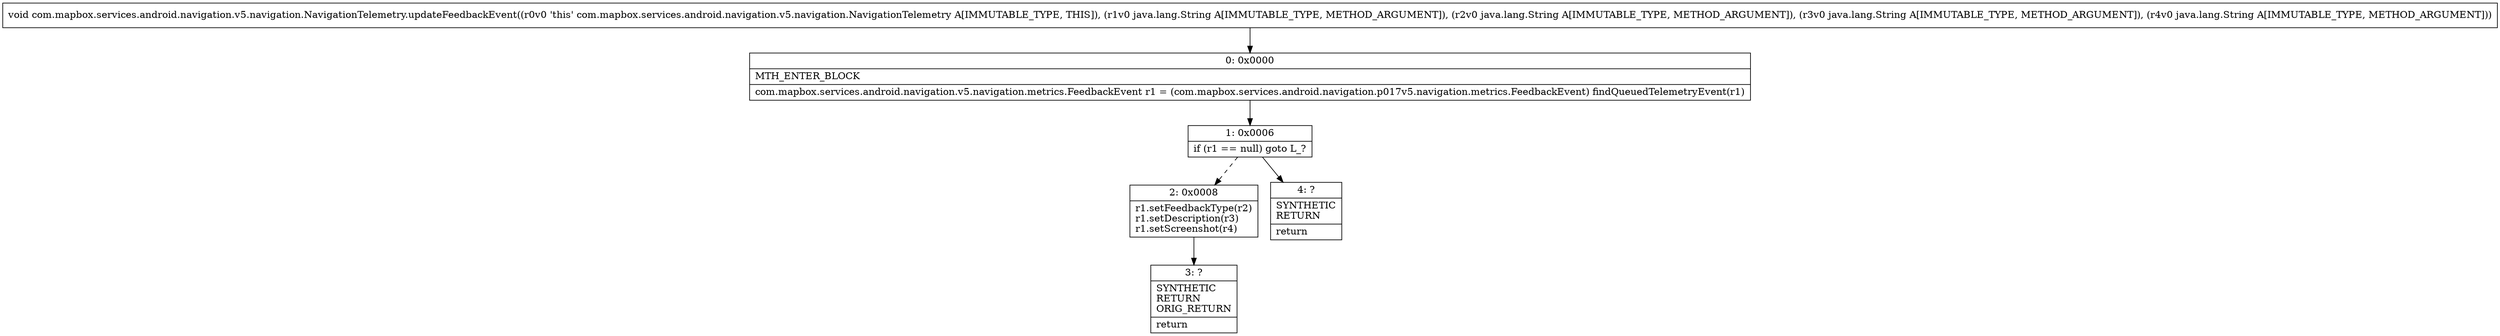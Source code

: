 digraph "CFG forcom.mapbox.services.android.navigation.v5.navigation.NavigationTelemetry.updateFeedbackEvent(Ljava\/lang\/String;Ljava\/lang\/String;Ljava\/lang\/String;Ljava\/lang\/String;)V" {
Node_0 [shape=record,label="{0\:\ 0x0000|MTH_ENTER_BLOCK\l|com.mapbox.services.android.navigation.v5.navigation.metrics.FeedbackEvent r1 = (com.mapbox.services.android.navigation.p017v5.navigation.metrics.FeedbackEvent) findQueuedTelemetryEvent(r1)\l}"];
Node_1 [shape=record,label="{1\:\ 0x0006|if (r1 == null) goto L_?\l}"];
Node_2 [shape=record,label="{2\:\ 0x0008|r1.setFeedbackType(r2)\lr1.setDescription(r3)\lr1.setScreenshot(r4)\l}"];
Node_3 [shape=record,label="{3\:\ ?|SYNTHETIC\lRETURN\lORIG_RETURN\l|return\l}"];
Node_4 [shape=record,label="{4\:\ ?|SYNTHETIC\lRETURN\l|return\l}"];
MethodNode[shape=record,label="{void com.mapbox.services.android.navigation.v5.navigation.NavigationTelemetry.updateFeedbackEvent((r0v0 'this' com.mapbox.services.android.navigation.v5.navigation.NavigationTelemetry A[IMMUTABLE_TYPE, THIS]), (r1v0 java.lang.String A[IMMUTABLE_TYPE, METHOD_ARGUMENT]), (r2v0 java.lang.String A[IMMUTABLE_TYPE, METHOD_ARGUMENT]), (r3v0 java.lang.String A[IMMUTABLE_TYPE, METHOD_ARGUMENT]), (r4v0 java.lang.String A[IMMUTABLE_TYPE, METHOD_ARGUMENT])) }"];
MethodNode -> Node_0;
Node_0 -> Node_1;
Node_1 -> Node_2[style=dashed];
Node_1 -> Node_4;
Node_2 -> Node_3;
}

